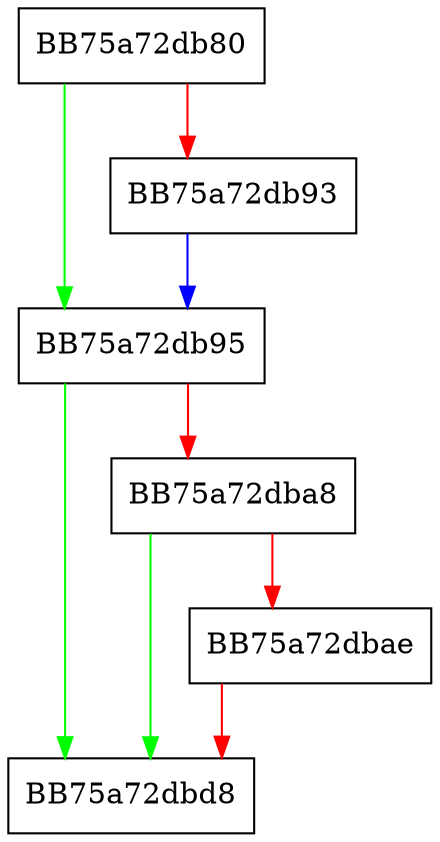 digraph OnTDTQueryState {
  node [shape="box"];
  graph [splines=ortho];
  BB75a72db80 -> BB75a72db95 [color="green"];
  BB75a72db80 -> BB75a72db93 [color="red"];
  BB75a72db93 -> BB75a72db95 [color="blue"];
  BB75a72db95 -> BB75a72dbd8 [color="green"];
  BB75a72db95 -> BB75a72dba8 [color="red"];
  BB75a72dba8 -> BB75a72dbd8 [color="green"];
  BB75a72dba8 -> BB75a72dbae [color="red"];
  BB75a72dbae -> BB75a72dbd8 [color="red"];
}